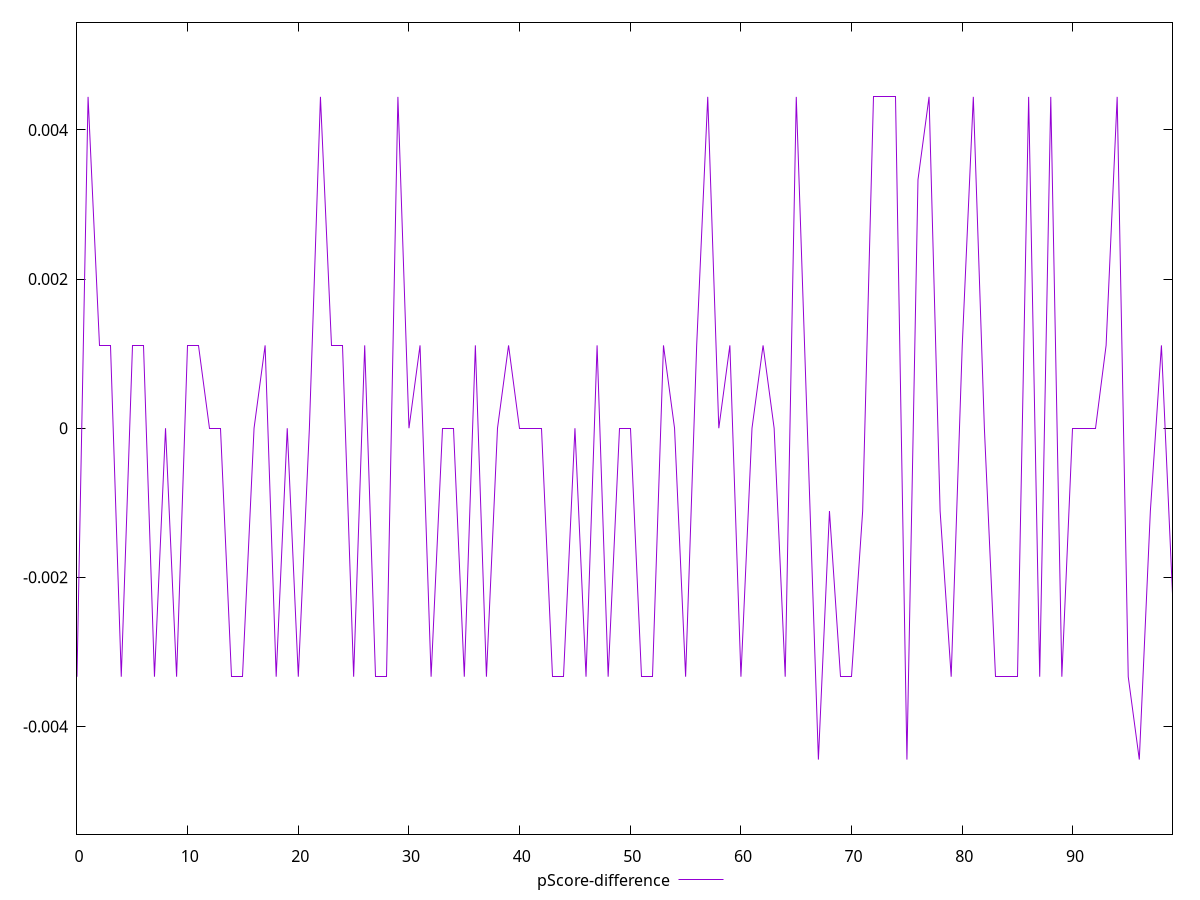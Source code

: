 reset

$pScoreDifference <<EOF
0 -0.0033333333333334103
1 0.004444444444444473
2 0.0011111111111110628
3 0.0011111111111110628
4 -0.0033333333333334103
5 0.0011111111111110628
6 0.0011111111111110628
7 -0.0033333333333334103
8 0
9 -0.0033333333333334103
10 0.0011111111111110628
11 0.0011111111111110628
12 0
13 0
14 -0.0033333333333334103
15 -0.0033333333333334103
16 0
17 0.0011111111111110628
18 -0.0033333333333334103
19 0
20 -0.0033333333333334103
21 0
22 0.004444444444444473
23 0.0011111111111110628
24 0.0011111111111110628
25 -0.0033333333333334103
26 0.0011111111111110628
27 -0.0033333333333334103
28 -0.0033333333333334103
29 0.004444444444444473
30 0
31 0.0011111111111110628
32 -0.0033333333333334103
33 0
34 0
35 -0.0033333333333334103
36 0.0011111111111110628
37 -0.0033333333333334103
38 0
39 0.0011111111111110628
40 0
41 0
42 0
43 -0.0033333333333334103
44 -0.0033333333333334103
45 0
46 -0.0033333333333334103
47 0.0011111111111110628
48 -0.0033333333333334103
49 0
50 0
51 -0.0033333333333334103
52 -0.0033333333333334103
53 0.0011111111111110628
54 0
55 -0.0033333333333334103
56 0.0011111111111110628
57 0.004444444444444473
58 0
59 0.0011111111111110628
60 -0.0033333333333334103
61 0
62 0.0011111111111110628
63 0
64 -0.0033333333333334103
65 0.004444444444444473
66 0
67 -0.004444444444444473
68 -0.0011111111111111738
69 -0.0033333333333334103
70 -0.0033333333333334103
71 -0.0011111111111110628
72 0.004444444444444473
73 0.004444444444444473
74 0.004444444444444473
75 -0.004444444444444473
76 0.0033333333333334103
77 0.004444444444444473
78 -0.0011111111111110628
79 -0.0033333333333334103
80 0.0011111111111110628
81 0.004444444444444473
82 0
83 -0.0033333333333334103
84 -0.0033333333333334103
85 -0.0033333333333334103
86 0.004444444444444473
87 -0.0033333333333334103
88 0.004444444444444473
89 -0.0033333333333334103
90 0
91 0
92 0
93 0.0011111111111110628
94 0.004444444444444473
95 -0.0033333333333334103
96 -0.004444444444444362
97 -0.0011111111111110628
98 0.0011111111111110628
99 -0.0022222222222222365
EOF

set key outside below
set xrange [0:99]
set yrange [-0.005444444444444473:0.005444444444444473]
set trange [-0.005444444444444473:0.005444444444444473]
set terminal svg size 640, 500 enhanced background rgb 'white'
set output "report_00018_2021-02-10T15-25-16.877Z/uses-webp-images/samples/pages+cached/pScore-difference/values.svg"

plot $pScoreDifference title "pScore-difference" with line

reset
